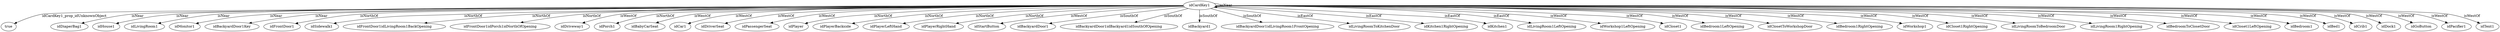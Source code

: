 digraph  {
idCardKey1 [node_type=entity_node];
true [node_type=property_node];
idDiaperBag1 [node_type=entity_node];
idHouse1 [node_type=entity_node];
idLivingRoom1 [node_type=entity_node];
idMonitor1 [node_type=entity_node];
idBackyardDoor1Key [node_type=entity_node];
idFrontDoor1 [node_type=entity_node];
idSidewalk1 [node_type=entity_node];
idFrontDoor1idLivingRoom1BackOpening [node_type=entity_node];
idFrontDoor1idPorch1idNorthOfOpening [node_type=entity_node];
idDriveway1 [node_type=entity_node];
idPorch1 [node_type=entity_node];
idBabyCarSeat [node_type=entity_node];
idCar1 [node_type=entity_node];
idDriverSeat [node_type=entity_node];
idPassengerSeat [node_type=entity_node];
idPlayer [node_type=entity_node];
idPlayerBackside [node_type=entity_node];
idPlayerLeftHand [node_type=entity_node];
idPlayerRightHand [node_type=entity_node];
idStartButton [node_type=entity_node];
idBackyardDoor1 [node_type=entity_node];
idBackyardDoor1idBackyard1idSouthOfOpening [node_type=entity_node];
idBackyard1 [node_type=entity_node];
idBackyardDoor1idLivingRoom1FrontOpening [node_type=entity_node];
idLivingRoomToKitchenDoor [node_type=entity_node];
idKitchen1RightOpening [node_type=entity_node];
idKitchen1 [node_type=entity_node];
idLivingRoom1LeftOpening [node_type=entity_node];
idWorkshop1LeftOpening [node_type=entity_node];
idCloset1 [node_type=entity_node];
idBedroom1LeftOpening [node_type=entity_node];
idClosetToWorkshopDoor [node_type=entity_node];
idBedroom1RightOpening [node_type=entity_node];
idWorkshop1 [node_type=entity_node];
idCloset1RightOpening [node_type=entity_node];
idLivingRoomToBedroomDoor [node_type=entity_node];
idLivingRoom1RightOpening [node_type=entity_node];
idBedroomToClosetDoor [node_type=entity_node];
idCloset1LeftOpening [node_type=entity_node];
idBedroom1 [node_type=entity_node];
idBed1 [node_type=entity_node];
idCrib1 [node_type=entity_node];
idDock1 [node_type=entity_node];
idGoButton [node_type=entity_node];
idPacifier1 [node_type=entity_node];
idTent1 [node_type=entity_node];
idCardKey1 -> true  [edge_type=property, label=idCardKey1_prop_idUnknownObject];
idCardKey1 -> idDiaperBag1  [edge_type=relationship, label=isNear];
idCardKey1 -> idHouse1  [edge_type=relationship, label=isNear];
idCardKey1 -> idLivingRoom1  [edge_type=relationship, label=isNear];
idCardKey1 -> idMonitor1  [edge_type=relationship, label=isNear];
idCardKey1 -> idCardKey1  [edge_type=relationship, label=isNear];
idCardKey1 -> idBackyardDoor1Key  [edge_type=relationship, label=isNear];
idCardKey1 -> idFrontDoor1  [edge_type=relationship, label=isNorthOf];
idCardKey1 -> idSidewalk1  [edge_type=relationship, label=isNorthOf];
idCardKey1 -> idFrontDoor1idLivingRoom1BackOpening  [edge_type=relationship, label=isNorthOf];
idCardKey1 -> idFrontDoor1idPorch1idNorthOfOpening  [edge_type=relationship, label=isNorthOf];
idCardKey1 -> idDriveway1  [edge_type=relationship, label=isWestOf];
idCardKey1 -> idPorch1  [edge_type=relationship, label=isNorthOf];
idCardKey1 -> idBabyCarSeat  [edge_type=relationship, label=isWestOf];
idCardKey1 -> idCar1  [edge_type=relationship, label=isWestOf];
idCardKey1 -> idDriverSeat  [edge_type=relationship, label=isWestOf];
idCardKey1 -> idPassengerSeat  [edge_type=relationship, label=isWestOf];
idCardKey1 -> idPlayer  [edge_type=relationship, label=isNorthOf];
idCardKey1 -> idPlayerBackside  [edge_type=relationship, label=isNorthOf];
idCardKey1 -> idPlayerLeftHand  [edge_type=relationship, label=isNorthOf];
idCardKey1 -> idPlayerRightHand  [edge_type=relationship, label=isNorthOf];
idCardKey1 -> idStartButton  [edge_type=relationship, label=isWestOf];
idCardKey1 -> idBackyardDoor1  [edge_type=relationship, label=isSouthOf];
idCardKey1 -> idBackyardDoor1idBackyard1idSouthOfOpening  [edge_type=relationship, label=isSouthOf];
idCardKey1 -> idBackyard1  [edge_type=relationship, label=isSouthOf];
idCardKey1 -> idBackyardDoor1idLivingRoom1FrontOpening  [edge_type=relationship, label=isSouthOf];
idCardKey1 -> idLivingRoomToKitchenDoor  [edge_type=relationship, label=isEastOf];
idCardKey1 -> idKitchen1RightOpening  [edge_type=relationship, label=isEastOf];
idCardKey1 -> idKitchen1  [edge_type=relationship, label=isEastOf];
idCardKey1 -> idLivingRoom1LeftOpening  [edge_type=relationship, label=isEastOf];
idCardKey1 -> idWorkshop1LeftOpening  [edge_type=relationship, label=isWestOf];
idCardKey1 -> idCloset1  [edge_type=relationship, label=isWestOf];
idCardKey1 -> idBedroom1LeftOpening  [edge_type=relationship, label=isWestOf];
idCardKey1 -> idClosetToWorkshopDoor  [edge_type=relationship, label=isWestOf];
idCardKey1 -> idBedroom1RightOpening  [edge_type=relationship, label=isWestOf];
idCardKey1 -> idWorkshop1  [edge_type=relationship, label=isWestOf];
idCardKey1 -> idCloset1RightOpening  [edge_type=relationship, label=isWestOf];
idCardKey1 -> idLivingRoomToBedroomDoor  [edge_type=relationship, label=isWestOf];
idCardKey1 -> idLivingRoom1RightOpening  [edge_type=relationship, label=isWestOf];
idCardKey1 -> idBedroomToClosetDoor  [edge_type=relationship, label=isWestOf];
idCardKey1 -> idCloset1LeftOpening  [edge_type=relationship, label=isWestOf];
idCardKey1 -> idBedroom1  [edge_type=relationship, label=isWestOf];
idCardKey1 -> idBed1  [edge_type=relationship, label=isWestOf];
idCardKey1 -> idCrib1  [edge_type=relationship, label=isWestOf];
idCardKey1 -> idDock1  [edge_type=relationship, label=isWestOf];
idCardKey1 -> idGoButton  [edge_type=relationship, label=isWestOf];
idCardKey1 -> idPacifier1  [edge_type=relationship, label=isWestOf];
idCardKey1 -> idTent1  [edge_type=relationship, label=isWestOf];
}
